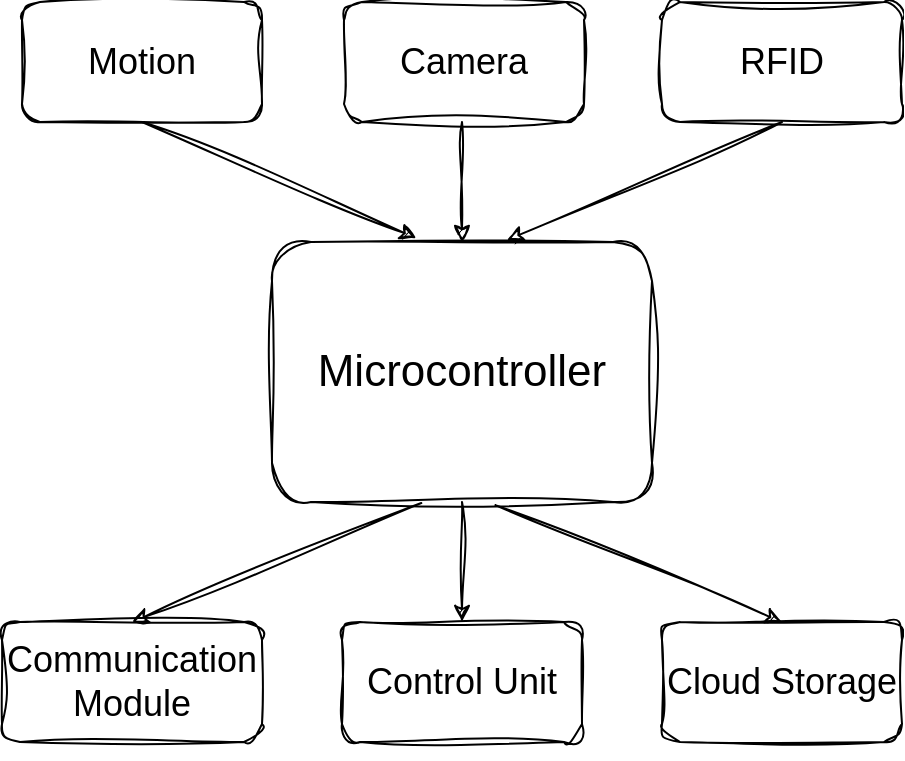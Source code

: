 <mxfile version="24.7.6">
  <diagram id="g6ipbex8fvYEfsAlG5LH" name="Page-1">
    <mxGraphModel dx="1366" dy="746" grid="0" gridSize="10" guides="1" tooltips="1" connect="1" arrows="1" fold="1" page="1" pageScale="1" pageWidth="827" pageHeight="1169" math="0" shadow="0">
      <root>
        <mxCell id="0" />
        <mxCell id="1" parent="0" />
        <mxCell id="tlBtJ_69kYlSX9ahTMgg-1" value="Motion" style="rounded=1;whiteSpace=wrap;html=1;fontSize=18;labelBackgroundColor=none;sketch=1;curveFitting=1;jiggle=2;" vertex="1" parent="1">
          <mxGeometry x="200" y="120" width="120" height="60" as="geometry" />
        </mxCell>
        <mxCell id="tlBtJ_69kYlSX9ahTMgg-2" value="Camera" style="rounded=1;whiteSpace=wrap;html=1;fontSize=18;labelBackgroundColor=none;sketch=1;curveFitting=1;jiggle=2;" vertex="1" parent="1">
          <mxGeometry x="361" y="120" width="120" height="60" as="geometry" />
        </mxCell>
        <mxCell id="tlBtJ_69kYlSX9ahTMgg-3" value="RFID" style="rounded=1;whiteSpace=wrap;html=1;fontSize=18;labelBackgroundColor=none;sketch=1;curveFitting=1;jiggle=2;" vertex="1" parent="1">
          <mxGeometry x="520" y="120" width="120" height="60" as="geometry" />
        </mxCell>
        <mxCell id="tlBtJ_69kYlSX9ahTMgg-4" value="&lt;font style=&quot;font-size: 22px;&quot;&gt;Microcontroller&lt;/font&gt;" style="rounded=1;whiteSpace=wrap;html=1;labelBackgroundColor=none;sketch=1;curveFitting=1;jiggle=2;" vertex="1" parent="1">
          <mxGeometry x="325" y="240" width="190" height="130" as="geometry" />
        </mxCell>
        <mxCell id="tlBtJ_69kYlSX9ahTMgg-5" value="Communication Module" style="rounded=1;whiteSpace=wrap;html=1;fontSize=18;labelBackgroundColor=none;sketch=1;curveFitting=1;jiggle=2;" vertex="1" parent="1">
          <mxGeometry x="190" y="430" width="130" height="60" as="geometry" />
        </mxCell>
        <mxCell id="tlBtJ_69kYlSX9ahTMgg-6" value="Control Unit" style="rounded=1;whiteSpace=wrap;html=1;fontSize=18;labelBackgroundColor=none;sketch=1;curveFitting=1;jiggle=2;" vertex="1" parent="1">
          <mxGeometry x="360" y="430" width="120" height="60" as="geometry" />
        </mxCell>
        <mxCell id="tlBtJ_69kYlSX9ahTMgg-7" value="Cloud Storage" style="rounded=1;whiteSpace=wrap;html=1;fontSize=18;labelBackgroundColor=none;sketch=1;curveFitting=1;jiggle=2;" vertex="1" parent="1">
          <mxGeometry x="520" y="430" width="120" height="60" as="geometry" />
        </mxCell>
        <mxCell id="tlBtJ_69kYlSX9ahTMgg-9" style="edgeStyle=orthogonalEdgeStyle;rounded=0;orthogonalLoop=1;jettySize=auto;html=1;exitX=0.5;exitY=1;exitDx=0;exitDy=0;labelBackgroundColor=none;fontColor=default;sketch=1;curveFitting=1;jiggle=2;" edge="1" parent="1" source="tlBtJ_69kYlSX9ahTMgg-7" target="tlBtJ_69kYlSX9ahTMgg-7">
          <mxGeometry relative="1" as="geometry" />
        </mxCell>
        <mxCell id="tlBtJ_69kYlSX9ahTMgg-10" value="" style="endArrow=classic;html=1;rounded=0;entryX=0.5;entryY=0;entryDx=0;entryDy=0;labelBackgroundColor=none;fontColor=default;sketch=1;curveFitting=1;jiggle=2;" edge="1" parent="1" target="tlBtJ_69kYlSX9ahTMgg-4">
          <mxGeometry width="50" height="50" relative="1" as="geometry">
            <mxPoint x="420" y="180" as="sourcePoint" />
            <mxPoint x="200" y="330" as="targetPoint" />
          </mxGeometry>
        </mxCell>
        <mxCell id="tlBtJ_69kYlSX9ahTMgg-11" value="" style="endArrow=classic;html=1;rounded=0;exitX=0.5;exitY=1;exitDx=0;exitDy=0;entryX=0.618;entryY=-0.007;entryDx=0;entryDy=0;entryPerimeter=0;labelBackgroundColor=none;fontColor=default;sketch=1;curveFitting=1;jiggle=2;" edge="1" parent="1" source="tlBtJ_69kYlSX9ahTMgg-3" target="tlBtJ_69kYlSX9ahTMgg-4">
          <mxGeometry width="50" height="50" relative="1" as="geometry">
            <mxPoint x="431" y="190" as="sourcePoint" />
            <mxPoint x="430" y="250" as="targetPoint" />
          </mxGeometry>
        </mxCell>
        <mxCell id="tlBtJ_69kYlSX9ahTMgg-12" value="" style="endArrow=classic;html=1;rounded=0;exitX=0.5;exitY=1;exitDx=0;exitDy=0;entryX=0.38;entryY=-0.015;entryDx=0;entryDy=0;entryPerimeter=0;labelBackgroundColor=none;fontColor=default;sketch=1;curveFitting=1;jiggle=2;" edge="1" parent="1" source="tlBtJ_69kYlSX9ahTMgg-1" target="tlBtJ_69kYlSX9ahTMgg-4">
          <mxGeometry width="50" height="50" relative="1" as="geometry">
            <mxPoint x="590" y="190" as="sourcePoint" />
            <mxPoint x="452" y="249" as="targetPoint" />
          </mxGeometry>
        </mxCell>
        <mxCell id="tlBtJ_69kYlSX9ahTMgg-13" value="" style="endArrow=classic;html=1;rounded=0;exitX=0.5;exitY=1;exitDx=0;exitDy=0;labelBackgroundColor=none;fontColor=default;sketch=1;curveFitting=1;jiggle=2;" edge="1" parent="1" source="tlBtJ_69kYlSX9ahTMgg-4" target="tlBtJ_69kYlSX9ahTMgg-6">
          <mxGeometry width="50" height="50" relative="1" as="geometry">
            <mxPoint x="430" y="190" as="sourcePoint" />
            <mxPoint x="430" y="250" as="targetPoint" />
          </mxGeometry>
        </mxCell>
        <mxCell id="tlBtJ_69kYlSX9ahTMgg-14" value="" style="endArrow=classic;html=1;rounded=0;exitX=0.588;exitY=1.012;exitDx=0;exitDy=0;exitPerimeter=0;entryX=0.5;entryY=0;entryDx=0;entryDy=0;labelBackgroundColor=none;fontColor=default;sketch=1;curveFitting=1;jiggle=2;" edge="1" parent="1" source="tlBtJ_69kYlSX9ahTMgg-4" target="tlBtJ_69kYlSX9ahTMgg-7">
          <mxGeometry width="50" height="50" relative="1" as="geometry">
            <mxPoint x="430" y="380" as="sourcePoint" />
            <mxPoint x="430" y="440" as="targetPoint" />
          </mxGeometry>
        </mxCell>
        <mxCell id="tlBtJ_69kYlSX9ahTMgg-15" value="" style="endArrow=classic;html=1;rounded=0;exitX=0.393;exitY=1.004;exitDx=0;exitDy=0;exitPerimeter=0;entryX=0.5;entryY=0;entryDx=0;entryDy=0;labelBackgroundColor=none;fontColor=default;sketch=1;curveFitting=1;jiggle=2;" edge="1" parent="1" source="tlBtJ_69kYlSX9ahTMgg-4" target="tlBtJ_69kYlSX9ahTMgg-5">
          <mxGeometry width="50" height="50" relative="1" as="geometry">
            <mxPoint x="447" y="382" as="sourcePoint" />
            <mxPoint x="590" y="440" as="targetPoint" />
          </mxGeometry>
        </mxCell>
      </root>
    </mxGraphModel>
  </diagram>
</mxfile>

